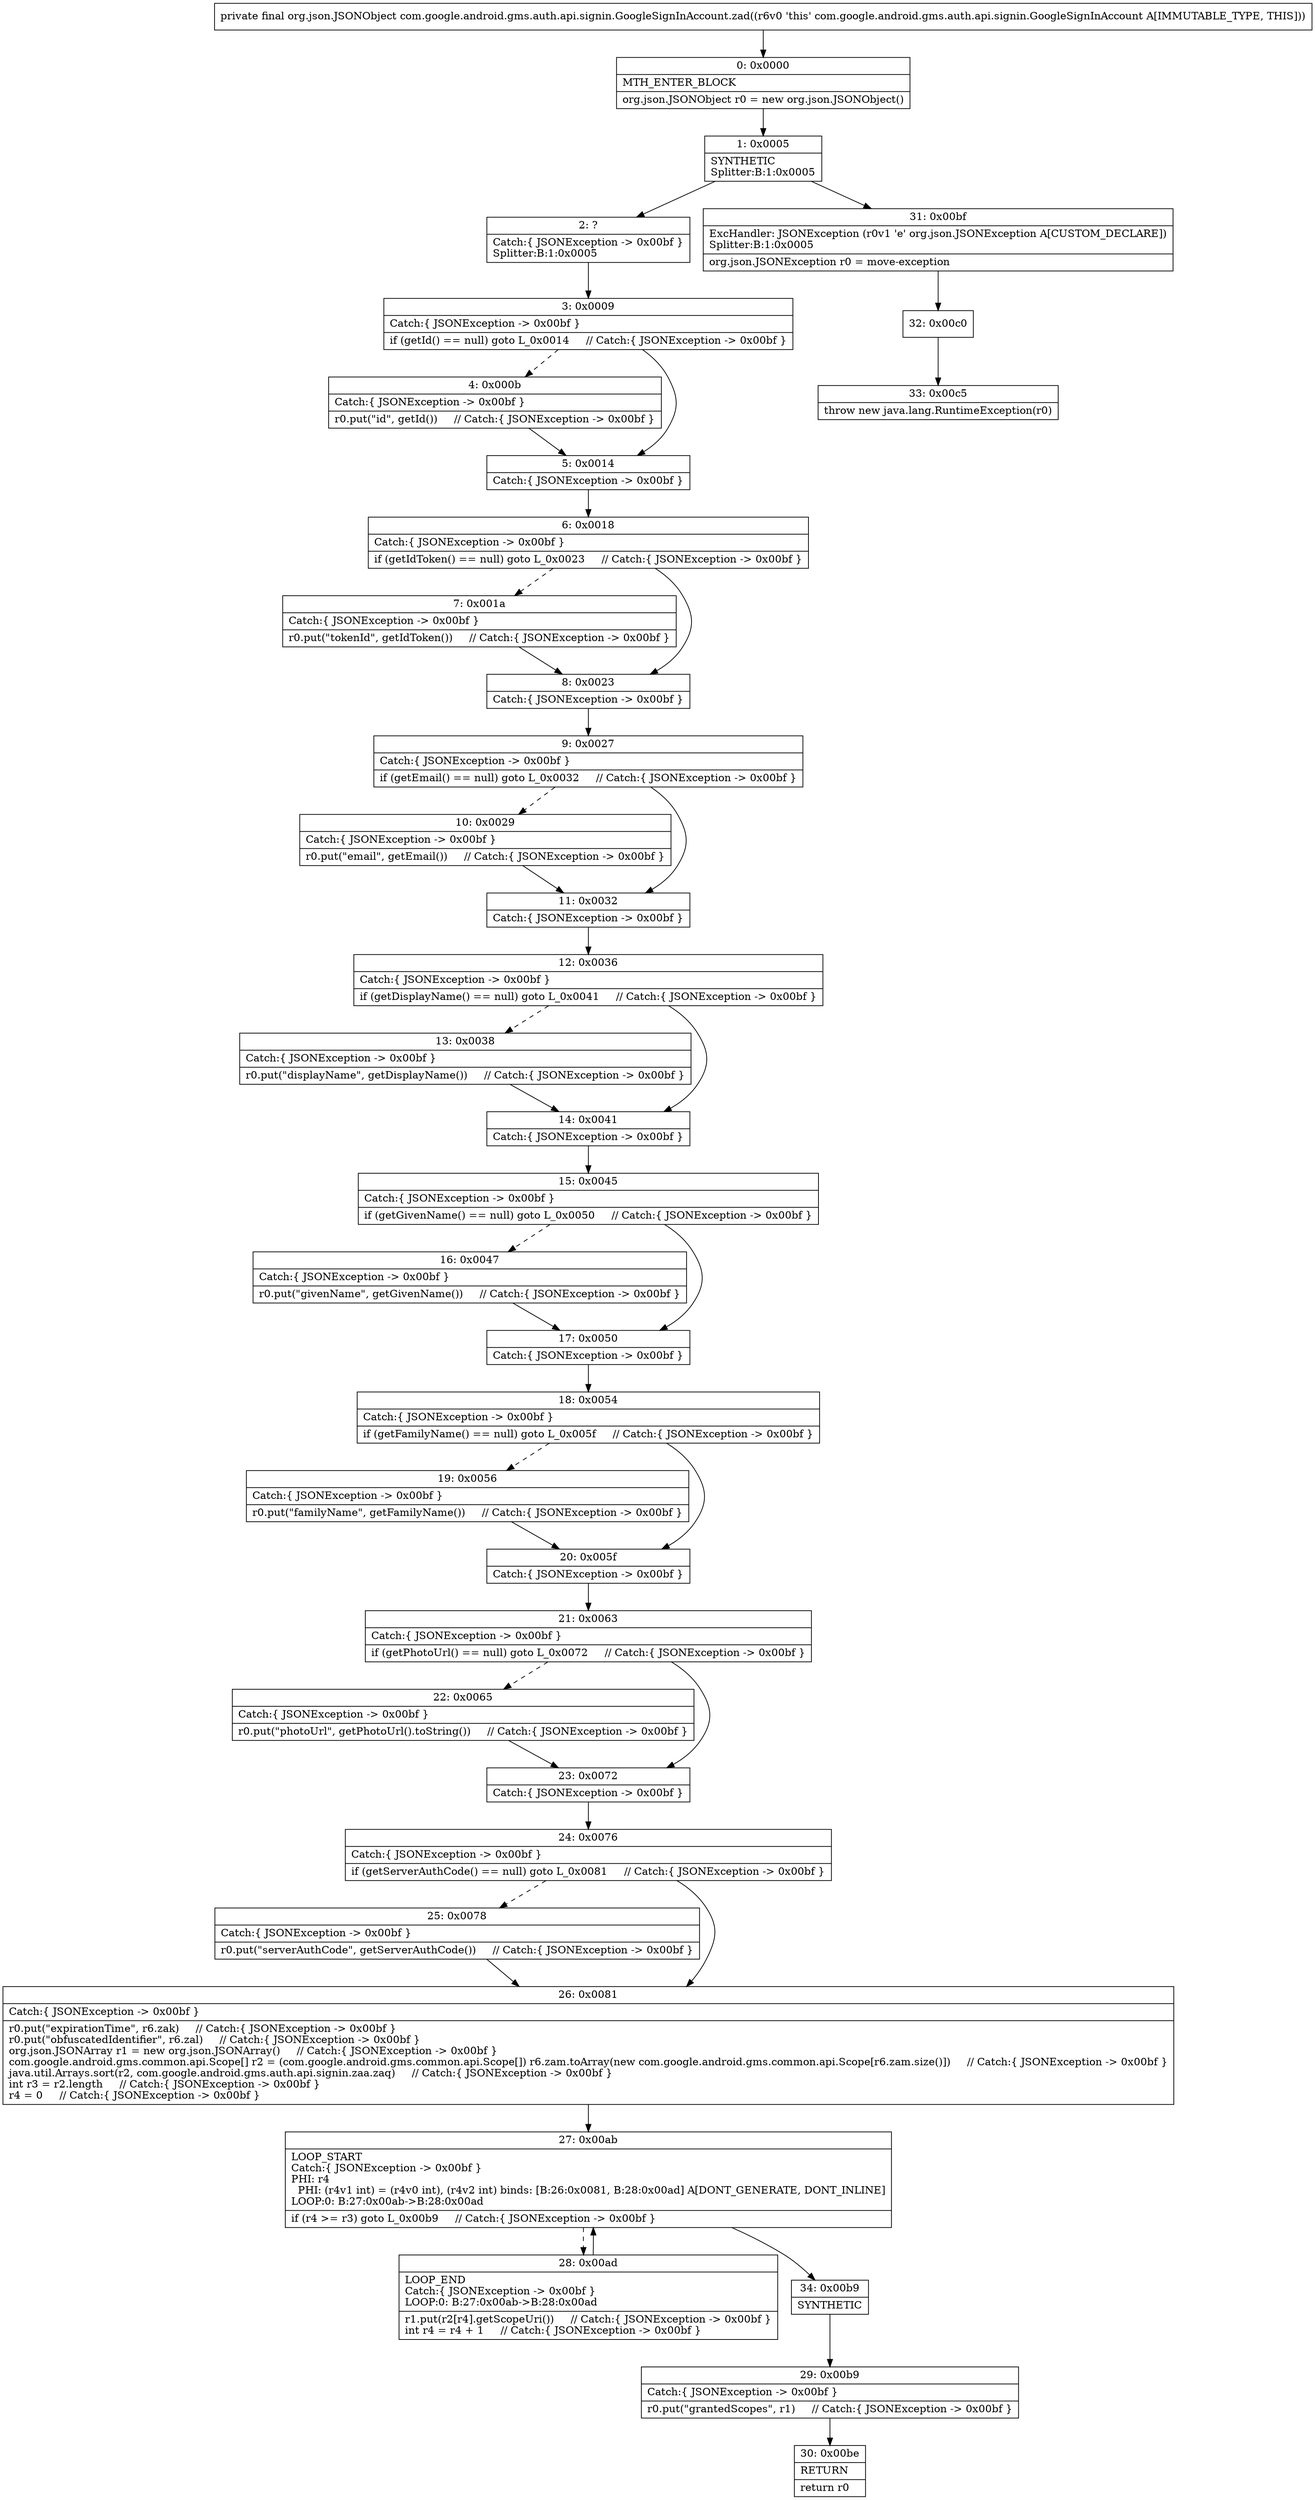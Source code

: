 digraph "CFG forcom.google.android.gms.auth.api.signin.GoogleSignInAccount.zad()Lorg\/json\/JSONObject;" {
Node_0 [shape=record,label="{0\:\ 0x0000|MTH_ENTER_BLOCK\l|org.json.JSONObject r0 = new org.json.JSONObject()\l}"];
Node_1 [shape=record,label="{1\:\ 0x0005|SYNTHETIC\lSplitter:B:1:0x0005\l}"];
Node_2 [shape=record,label="{2\:\ ?|Catch:\{ JSONException \-\> 0x00bf \}\lSplitter:B:1:0x0005\l}"];
Node_3 [shape=record,label="{3\:\ 0x0009|Catch:\{ JSONException \-\> 0x00bf \}\l|if (getId() == null) goto L_0x0014     \/\/ Catch:\{ JSONException \-\> 0x00bf \}\l}"];
Node_4 [shape=record,label="{4\:\ 0x000b|Catch:\{ JSONException \-\> 0x00bf \}\l|r0.put(\"id\", getId())     \/\/ Catch:\{ JSONException \-\> 0x00bf \}\l}"];
Node_5 [shape=record,label="{5\:\ 0x0014|Catch:\{ JSONException \-\> 0x00bf \}\l}"];
Node_6 [shape=record,label="{6\:\ 0x0018|Catch:\{ JSONException \-\> 0x00bf \}\l|if (getIdToken() == null) goto L_0x0023     \/\/ Catch:\{ JSONException \-\> 0x00bf \}\l}"];
Node_7 [shape=record,label="{7\:\ 0x001a|Catch:\{ JSONException \-\> 0x00bf \}\l|r0.put(\"tokenId\", getIdToken())     \/\/ Catch:\{ JSONException \-\> 0x00bf \}\l}"];
Node_8 [shape=record,label="{8\:\ 0x0023|Catch:\{ JSONException \-\> 0x00bf \}\l}"];
Node_9 [shape=record,label="{9\:\ 0x0027|Catch:\{ JSONException \-\> 0x00bf \}\l|if (getEmail() == null) goto L_0x0032     \/\/ Catch:\{ JSONException \-\> 0x00bf \}\l}"];
Node_10 [shape=record,label="{10\:\ 0x0029|Catch:\{ JSONException \-\> 0x00bf \}\l|r0.put(\"email\", getEmail())     \/\/ Catch:\{ JSONException \-\> 0x00bf \}\l}"];
Node_11 [shape=record,label="{11\:\ 0x0032|Catch:\{ JSONException \-\> 0x00bf \}\l}"];
Node_12 [shape=record,label="{12\:\ 0x0036|Catch:\{ JSONException \-\> 0x00bf \}\l|if (getDisplayName() == null) goto L_0x0041     \/\/ Catch:\{ JSONException \-\> 0x00bf \}\l}"];
Node_13 [shape=record,label="{13\:\ 0x0038|Catch:\{ JSONException \-\> 0x00bf \}\l|r0.put(\"displayName\", getDisplayName())     \/\/ Catch:\{ JSONException \-\> 0x00bf \}\l}"];
Node_14 [shape=record,label="{14\:\ 0x0041|Catch:\{ JSONException \-\> 0x00bf \}\l}"];
Node_15 [shape=record,label="{15\:\ 0x0045|Catch:\{ JSONException \-\> 0x00bf \}\l|if (getGivenName() == null) goto L_0x0050     \/\/ Catch:\{ JSONException \-\> 0x00bf \}\l}"];
Node_16 [shape=record,label="{16\:\ 0x0047|Catch:\{ JSONException \-\> 0x00bf \}\l|r0.put(\"givenName\", getGivenName())     \/\/ Catch:\{ JSONException \-\> 0x00bf \}\l}"];
Node_17 [shape=record,label="{17\:\ 0x0050|Catch:\{ JSONException \-\> 0x00bf \}\l}"];
Node_18 [shape=record,label="{18\:\ 0x0054|Catch:\{ JSONException \-\> 0x00bf \}\l|if (getFamilyName() == null) goto L_0x005f     \/\/ Catch:\{ JSONException \-\> 0x00bf \}\l}"];
Node_19 [shape=record,label="{19\:\ 0x0056|Catch:\{ JSONException \-\> 0x00bf \}\l|r0.put(\"familyName\", getFamilyName())     \/\/ Catch:\{ JSONException \-\> 0x00bf \}\l}"];
Node_20 [shape=record,label="{20\:\ 0x005f|Catch:\{ JSONException \-\> 0x00bf \}\l}"];
Node_21 [shape=record,label="{21\:\ 0x0063|Catch:\{ JSONException \-\> 0x00bf \}\l|if (getPhotoUrl() == null) goto L_0x0072     \/\/ Catch:\{ JSONException \-\> 0x00bf \}\l}"];
Node_22 [shape=record,label="{22\:\ 0x0065|Catch:\{ JSONException \-\> 0x00bf \}\l|r0.put(\"photoUrl\", getPhotoUrl().toString())     \/\/ Catch:\{ JSONException \-\> 0x00bf \}\l}"];
Node_23 [shape=record,label="{23\:\ 0x0072|Catch:\{ JSONException \-\> 0x00bf \}\l}"];
Node_24 [shape=record,label="{24\:\ 0x0076|Catch:\{ JSONException \-\> 0x00bf \}\l|if (getServerAuthCode() == null) goto L_0x0081     \/\/ Catch:\{ JSONException \-\> 0x00bf \}\l}"];
Node_25 [shape=record,label="{25\:\ 0x0078|Catch:\{ JSONException \-\> 0x00bf \}\l|r0.put(\"serverAuthCode\", getServerAuthCode())     \/\/ Catch:\{ JSONException \-\> 0x00bf \}\l}"];
Node_26 [shape=record,label="{26\:\ 0x0081|Catch:\{ JSONException \-\> 0x00bf \}\l|r0.put(\"expirationTime\", r6.zak)     \/\/ Catch:\{ JSONException \-\> 0x00bf \}\lr0.put(\"obfuscatedIdentifier\", r6.zal)     \/\/ Catch:\{ JSONException \-\> 0x00bf \}\lorg.json.JSONArray r1 = new org.json.JSONArray()     \/\/ Catch:\{ JSONException \-\> 0x00bf \}\lcom.google.android.gms.common.api.Scope[] r2 = (com.google.android.gms.common.api.Scope[]) r6.zam.toArray(new com.google.android.gms.common.api.Scope[r6.zam.size()])     \/\/ Catch:\{ JSONException \-\> 0x00bf \}\ljava.util.Arrays.sort(r2, com.google.android.gms.auth.api.signin.zaa.zaq)     \/\/ Catch:\{ JSONException \-\> 0x00bf \}\lint r3 = r2.length     \/\/ Catch:\{ JSONException \-\> 0x00bf \}\lr4 = 0     \/\/ Catch:\{ JSONException \-\> 0x00bf \}\l}"];
Node_27 [shape=record,label="{27\:\ 0x00ab|LOOP_START\lCatch:\{ JSONException \-\> 0x00bf \}\lPHI: r4 \l  PHI: (r4v1 int) = (r4v0 int), (r4v2 int) binds: [B:26:0x0081, B:28:0x00ad] A[DONT_GENERATE, DONT_INLINE]\lLOOP:0: B:27:0x00ab\-\>B:28:0x00ad\l|if (r4 \>= r3) goto L_0x00b9     \/\/ Catch:\{ JSONException \-\> 0x00bf \}\l}"];
Node_28 [shape=record,label="{28\:\ 0x00ad|LOOP_END\lCatch:\{ JSONException \-\> 0x00bf \}\lLOOP:0: B:27:0x00ab\-\>B:28:0x00ad\l|r1.put(r2[r4].getScopeUri())     \/\/ Catch:\{ JSONException \-\> 0x00bf \}\lint r4 = r4 + 1     \/\/ Catch:\{ JSONException \-\> 0x00bf \}\l}"];
Node_29 [shape=record,label="{29\:\ 0x00b9|Catch:\{ JSONException \-\> 0x00bf \}\l|r0.put(\"grantedScopes\", r1)     \/\/ Catch:\{ JSONException \-\> 0x00bf \}\l}"];
Node_30 [shape=record,label="{30\:\ 0x00be|RETURN\l|return r0\l}"];
Node_31 [shape=record,label="{31\:\ 0x00bf|ExcHandler: JSONException (r0v1 'e' org.json.JSONException A[CUSTOM_DECLARE])\lSplitter:B:1:0x0005\l|org.json.JSONException r0 = move\-exception\l}"];
Node_32 [shape=record,label="{32\:\ 0x00c0}"];
Node_33 [shape=record,label="{33\:\ 0x00c5|throw new java.lang.RuntimeException(r0)\l}"];
Node_34 [shape=record,label="{34\:\ 0x00b9|SYNTHETIC\l}"];
MethodNode[shape=record,label="{private final org.json.JSONObject com.google.android.gms.auth.api.signin.GoogleSignInAccount.zad((r6v0 'this' com.google.android.gms.auth.api.signin.GoogleSignInAccount A[IMMUTABLE_TYPE, THIS])) }"];
MethodNode -> Node_0;
Node_0 -> Node_1;
Node_1 -> Node_2;
Node_1 -> Node_31;
Node_2 -> Node_3;
Node_3 -> Node_4[style=dashed];
Node_3 -> Node_5;
Node_4 -> Node_5;
Node_5 -> Node_6;
Node_6 -> Node_7[style=dashed];
Node_6 -> Node_8;
Node_7 -> Node_8;
Node_8 -> Node_9;
Node_9 -> Node_10[style=dashed];
Node_9 -> Node_11;
Node_10 -> Node_11;
Node_11 -> Node_12;
Node_12 -> Node_13[style=dashed];
Node_12 -> Node_14;
Node_13 -> Node_14;
Node_14 -> Node_15;
Node_15 -> Node_16[style=dashed];
Node_15 -> Node_17;
Node_16 -> Node_17;
Node_17 -> Node_18;
Node_18 -> Node_19[style=dashed];
Node_18 -> Node_20;
Node_19 -> Node_20;
Node_20 -> Node_21;
Node_21 -> Node_22[style=dashed];
Node_21 -> Node_23;
Node_22 -> Node_23;
Node_23 -> Node_24;
Node_24 -> Node_25[style=dashed];
Node_24 -> Node_26;
Node_25 -> Node_26;
Node_26 -> Node_27;
Node_27 -> Node_28[style=dashed];
Node_27 -> Node_34;
Node_28 -> Node_27;
Node_29 -> Node_30;
Node_31 -> Node_32;
Node_32 -> Node_33;
Node_34 -> Node_29;
}

